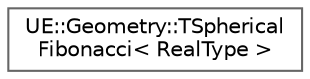 digraph "Graphical Class Hierarchy"
{
 // INTERACTIVE_SVG=YES
 // LATEX_PDF_SIZE
  bgcolor="transparent";
  edge [fontname=Helvetica,fontsize=10,labelfontname=Helvetica,labelfontsize=10];
  node [fontname=Helvetica,fontsize=10,shape=box,height=0.2,width=0.4];
  rankdir="LR";
  Node0 [id="Node000000",label="UE::Geometry::TSpherical\lFibonacci\< RealType \>",height=0.2,width=0.4,color="grey40", fillcolor="white", style="filled",URL="$d7/d5a/classUE_1_1Geometry_1_1TSphericalFibonacci.html",tooltip="A Spherical Fibonacci (SF) Point Set is a set of points that are roughly evenly distributed on a sphe..."];
}
